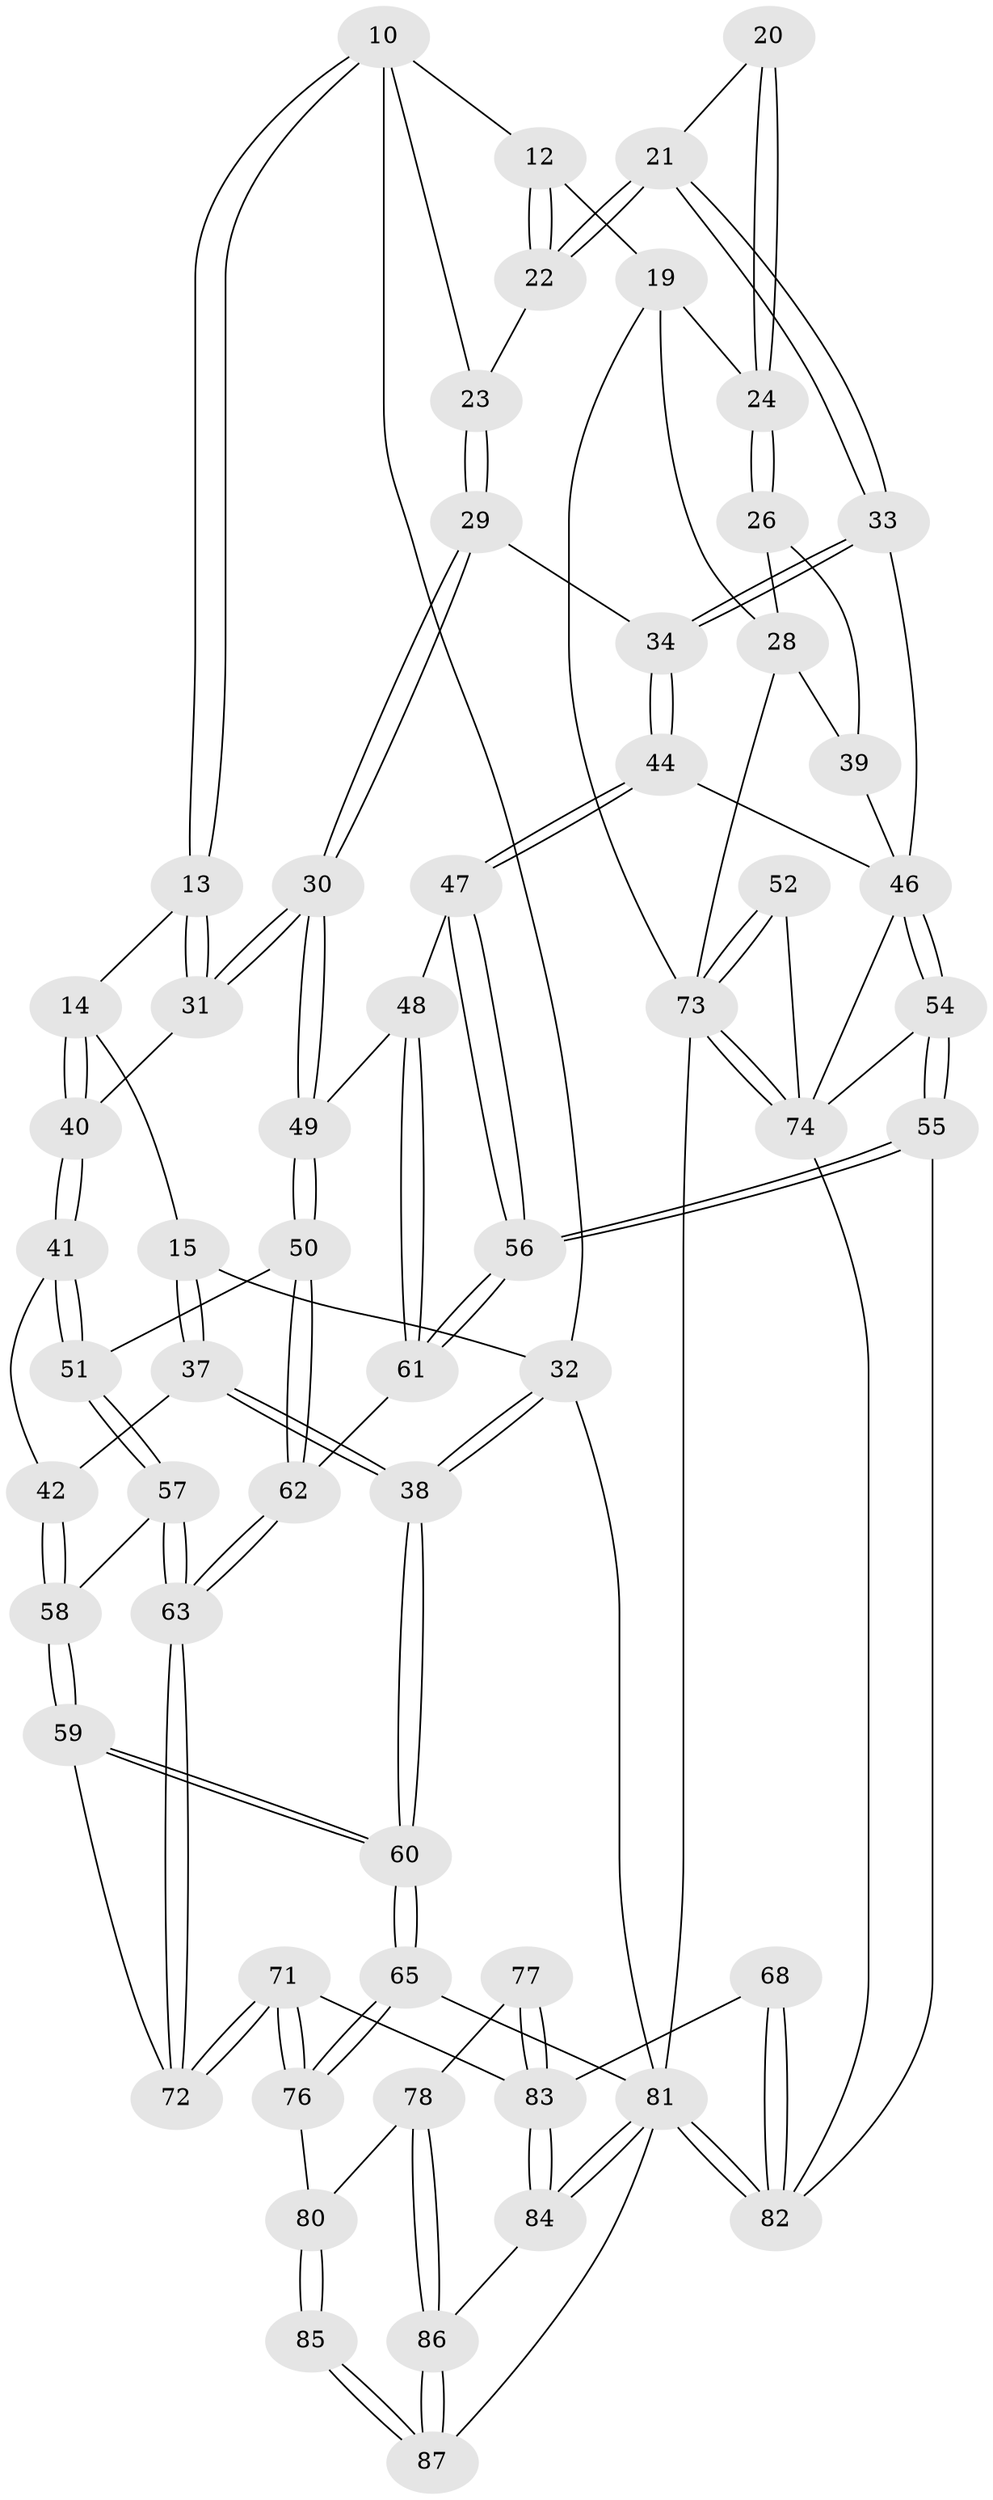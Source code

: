 // original degree distribution, {3: 0.022988505747126436, 4: 0.25287356321839083, 6: 0.21839080459770116, 5: 0.5057471264367817}
// Generated by graph-tools (version 1.1) at 2025/06/03/04/25 22:06:18]
// undirected, 60 vertices, 146 edges
graph export_dot {
graph [start="1"]
  node [color=gray90,style=filled];
  10 [pos="+0.3095490093469776+0.19759767177716528",super="+7+9"];
  12 [pos="+0.5524649353764387+0.15210231863828927",super="+8"];
  13 [pos="+0.2653893918518158+0.2140609716453862"];
  14 [pos="+0.20795367099878978+0.21598627914694554"];
  15 [pos="+0.16328704424674115+0.18563650969104445"];
  19 [pos="+1+0",super="+3+11"];
  20 [pos="+0.643245481618071+0.23987636103051638"];
  21 [pos="+0.5599451162824168+0.2617778323608253"];
  22 [pos="+0.5567331168663232+0.25881880650690187"];
  23 [pos="+0.4327579356081415+0.24990604629726212"];
  24 [pos="+0.7348624481365315+0.2843635467223607",super="+18+17"];
  26 [pos="+0.7478697292661903+0.3255702444609479"];
  28 [pos="+0.9099772809476658+0.307321868841952",super="+25"];
  29 [pos="+0.43084095455638016+0.3803531240025672"];
  30 [pos="+0.38983770709963483+0.407491121816758"];
  31 [pos="+0.36024311442260587+0.389289761365879"];
  32 [pos="+0+0.16839529644311046",super="+16"];
  33 [pos="+0.5623069375013598+0.28797526673304047"];
  34 [pos="+0.45347204798326635+0.3840351720111654"];
  37 [pos="+0+0.3555417577260132"];
  38 [pos="+0+0.39466562935563687"];
  39 [pos="+0.7578130370553471+0.37362814679896794",super="+35"];
  40 [pos="+0.1931538927478077+0.39132249018157184"];
  41 [pos="+0.18284525036935287+0.4108889288871187"];
  42 [pos="+0.136410677185197+0.4183745111457431"];
  44 [pos="+0.5467634613606032+0.4312610315330833"];
  46 [pos="+0.6794444313799964+0.4817491298411666",super="+43+36+45"];
  47 [pos="+0.4856727726066536+0.5390549542388825"];
  48 [pos="+0.4223533305895362+0.4803467663398933"];
  49 [pos="+0.38812647308169385+0.41576898996634404"];
  50 [pos="+0.3078069797525818+0.506250953522169"];
  51 [pos="+0.22544685285641192+0.49697536038695656"];
  52 [pos="+1+0.5553678786535818"];
  54 [pos="+0.5881060171348872+0.6748427672924541"];
  55 [pos="+0.5352399808506412+0.7256203028892128"];
  56 [pos="+0.5025271868085011+0.6807133948325469"];
  57 [pos="+0.188177913522749+0.5742791423435014"];
  58 [pos="+0.0456817869508428+0.5847781821184963"];
  59 [pos="+0+0.6252322324053516"];
  60 [pos="+0+0.6347705417116676"];
  61 [pos="+0.3597189129994873+0.5974271356199392"];
  62 [pos="+0.3571833523441242+0.5965564084050078"];
  63 [pos="+0.23660070365995306+0.6616113921631553"];
  65 [pos="+0+0.7401277487464046"];
  68 [pos="+0.5303979765345095+0.7518531564541978"];
  71 [pos="+0.22538505059668348+0.7850054793973509"];
  72 [pos="+0.21917582024601945+0.768080615468819"];
  73 [pos="+1+0.6563320762641268",super="+4+27"];
  74 [pos="+0.9361712523225524+0.7498908016163721",super="+64+53"];
  76 [pos="+0+0.803744191642797"];
  77 [pos="+0.2085672332992553+0.8465780435811677"];
  78 [pos="+0.09035421829595024+0.8944058210904725"];
  80 [pos="+0.029459557373740303+0.8796665608153184",super="+79"];
  81 [pos="+0.7337151872283331+1",super="+66"];
  82 [pos="+0.7275078913955441+1",super="+75+67"];
  83 [pos="+0.3035190456063901+1",super="+69+70"];
  84 [pos="+0.3035430428427215+1"];
  85 [pos="+0.01453953011798236+1"];
  86 [pos="+0.16195313304386966+1"];
  87 [pos="+0+1"];
  10 -- 13;
  10 -- 13;
  10 -- 32;
  10 -- 12;
  10 -- 23;
  12 -- 22;
  12 -- 22;
  12 -- 19 [weight=2];
  13 -- 14;
  13 -- 31;
  13 -- 31;
  14 -- 15;
  14 -- 40;
  14 -- 40;
  15 -- 37;
  15 -- 37;
  15 -- 32;
  19 -- 73;
  19 -- 24 [weight=2];
  19 -- 28;
  20 -- 21;
  20 -- 24 [weight=2];
  20 -- 24;
  21 -- 22;
  21 -- 22;
  21 -- 33;
  21 -- 33;
  22 -- 23;
  23 -- 29;
  23 -- 29;
  24 -- 26;
  24 -- 26;
  26 -- 28;
  26 -- 39;
  28 -- 39;
  28 -- 73;
  29 -- 30;
  29 -- 30;
  29 -- 34;
  30 -- 31;
  30 -- 31;
  30 -- 49;
  30 -- 49;
  31 -- 40;
  32 -- 38;
  32 -- 38;
  32 -- 81 [weight=2];
  33 -- 34;
  33 -- 34;
  33 -- 46;
  34 -- 44;
  34 -- 44;
  37 -- 38;
  37 -- 38;
  37 -- 42;
  38 -- 60;
  38 -- 60;
  39 -- 46 [weight=2];
  40 -- 41;
  40 -- 41;
  41 -- 42;
  41 -- 51;
  41 -- 51;
  42 -- 58;
  42 -- 58;
  44 -- 47;
  44 -- 47;
  44 -- 46;
  46 -- 54;
  46 -- 54;
  46 -- 74;
  47 -- 48;
  47 -- 56;
  47 -- 56;
  48 -- 49;
  48 -- 61;
  48 -- 61;
  49 -- 50;
  49 -- 50;
  50 -- 51;
  50 -- 62;
  50 -- 62;
  51 -- 57;
  51 -- 57;
  52 -- 73 [weight=2];
  52 -- 73;
  52 -- 74;
  54 -- 55;
  54 -- 55;
  54 -- 74;
  55 -- 56;
  55 -- 56;
  55 -- 82;
  56 -- 61;
  56 -- 61;
  57 -- 58;
  57 -- 63;
  57 -- 63;
  58 -- 59;
  58 -- 59;
  59 -- 60;
  59 -- 60;
  59 -- 72;
  60 -- 65;
  60 -- 65;
  61 -- 62;
  62 -- 63;
  62 -- 63;
  63 -- 72;
  63 -- 72;
  65 -- 76;
  65 -- 76;
  65 -- 81;
  68 -- 82 [weight=2];
  68 -- 82;
  68 -- 83;
  71 -- 72;
  71 -- 72;
  71 -- 76;
  71 -- 76;
  71 -- 83;
  73 -- 74;
  73 -- 74;
  73 -- 81 [weight=2];
  74 -- 82;
  76 -- 80;
  77 -- 78;
  77 -- 83 [weight=2];
  77 -- 83;
  78 -- 86;
  78 -- 86;
  78 -- 80;
  80 -- 85 [weight=2];
  80 -- 85;
  81 -- 82;
  81 -- 82;
  81 -- 84;
  81 -- 84;
  81 -- 87;
  83 -- 84;
  83 -- 84;
  84 -- 86;
  85 -- 87;
  85 -- 87;
  86 -- 87;
  86 -- 87;
}
